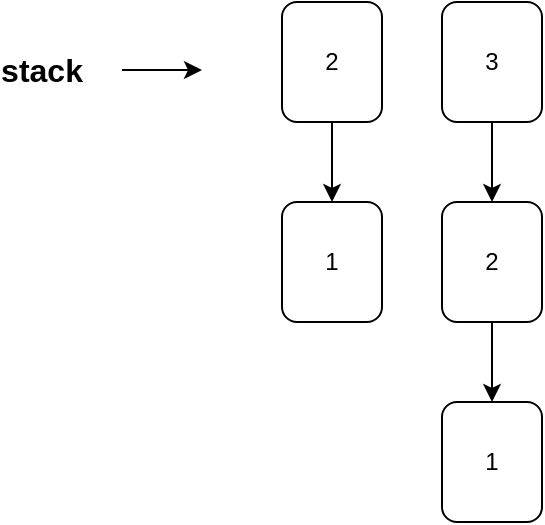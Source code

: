 <mxfile version="12.2.9" type="github" pages="1"><diagram id="3SrWqqXfOKNMczHNxuYR" name="Page-1"><mxGraphModel dx="1406" dy="781" grid="1" gridSize="10" guides="1" tooltips="1" connect="1" arrows="1" fold="1" page="1" pageScale="1" pageWidth="827" pageHeight="1169" math="0" shadow="0"><root><mxCell id="0"/><mxCell id="1" parent="0"/><mxCell id="pGp0EfDpW3PsrN3eT1uu-10" value="3" style="rounded=1;whiteSpace=wrap;html=1;" vertex="1" parent="1"><mxGeometry x="420" y="180" width="50" height="60" as="geometry"/></mxCell><mxCell id="pGp0EfDpW3PsrN3eT1uu-11" value="2" style="rounded=1;whiteSpace=wrap;html=1;" vertex="1" parent="1"><mxGeometry x="420" y="280" width="50" height="60" as="geometry"/></mxCell><mxCell id="pGp0EfDpW3PsrN3eT1uu-12" value="1" style="rounded=1;whiteSpace=wrap;html=1;" vertex="1" parent="1"><mxGeometry x="420" y="380" width="50" height="60" as="geometry"/></mxCell><mxCell id="pGp0EfDpW3PsrN3eT1uu-13" value="" style="endArrow=classic;html=1;exitX=0.5;exitY=1;exitDx=0;exitDy=0;entryX=0.5;entryY=0;entryDx=0;entryDy=0;" edge="1" parent="1" source="pGp0EfDpW3PsrN3eT1uu-10" target="pGp0EfDpW3PsrN3eT1uu-11"><mxGeometry width="50" height="50" relative="1" as="geometry"><mxPoint x="200" y="400" as="sourcePoint"/><mxPoint x="250" y="350" as="targetPoint"/></mxGeometry></mxCell><mxCell id="pGp0EfDpW3PsrN3eT1uu-14" value="" style="endArrow=classic;html=1;exitX=0.5;exitY=1;exitDx=0;exitDy=0;entryX=0.5;entryY=0;entryDx=0;entryDy=0;" edge="1" parent="1" source="pGp0EfDpW3PsrN3eT1uu-11" target="pGp0EfDpW3PsrN3eT1uu-12"><mxGeometry width="50" height="50" relative="1" as="geometry"><mxPoint x="350" y="420" as="sourcePoint"/><mxPoint x="400" y="370" as="targetPoint"/></mxGeometry></mxCell><mxCell id="pGp0EfDpW3PsrN3eT1uu-15" value="" style="endArrow=classic;html=1;" edge="1" parent="1"><mxGeometry width="50" height="50" relative="1" as="geometry"><mxPoint x="260" y="214" as="sourcePoint"/><mxPoint x="300" y="214" as="targetPoint"/></mxGeometry></mxCell><mxCell id="pGp0EfDpW3PsrN3eT1uu-16" value="stack" style="text;html=1;strokeColor=none;fillColor=none;align=center;verticalAlign=middle;whiteSpace=wrap;rounded=0;fontSize=16;fontStyle=1" vertex="1" parent="1"><mxGeometry x="200" y="204" width="40" height="20" as="geometry"/></mxCell><mxCell id="pGp0EfDpW3PsrN3eT1uu-18" value="2" style="rounded=1;whiteSpace=wrap;html=1;" vertex="1" parent="1"><mxGeometry x="340" y="180" width="50" height="60" as="geometry"/></mxCell><mxCell id="pGp0EfDpW3PsrN3eT1uu-19" value="1" style="rounded=1;whiteSpace=wrap;html=1;" vertex="1" parent="1"><mxGeometry x="340" y="280" width="50" height="60" as="geometry"/></mxCell><mxCell id="pGp0EfDpW3PsrN3eT1uu-21" value="" style="endArrow=classic;html=1;exitX=0.5;exitY=1;exitDx=0;exitDy=0;entryX=0.5;entryY=0;entryDx=0;entryDy=0;" edge="1" parent="1" source="pGp0EfDpW3PsrN3eT1uu-18" target="pGp0EfDpW3PsrN3eT1uu-19"><mxGeometry width="50" height="50" relative="1" as="geometry"><mxPoint x="270" y="320" as="sourcePoint"/><mxPoint x="320" y="270" as="targetPoint"/></mxGeometry></mxCell></root></mxGraphModel></diagram></mxfile>